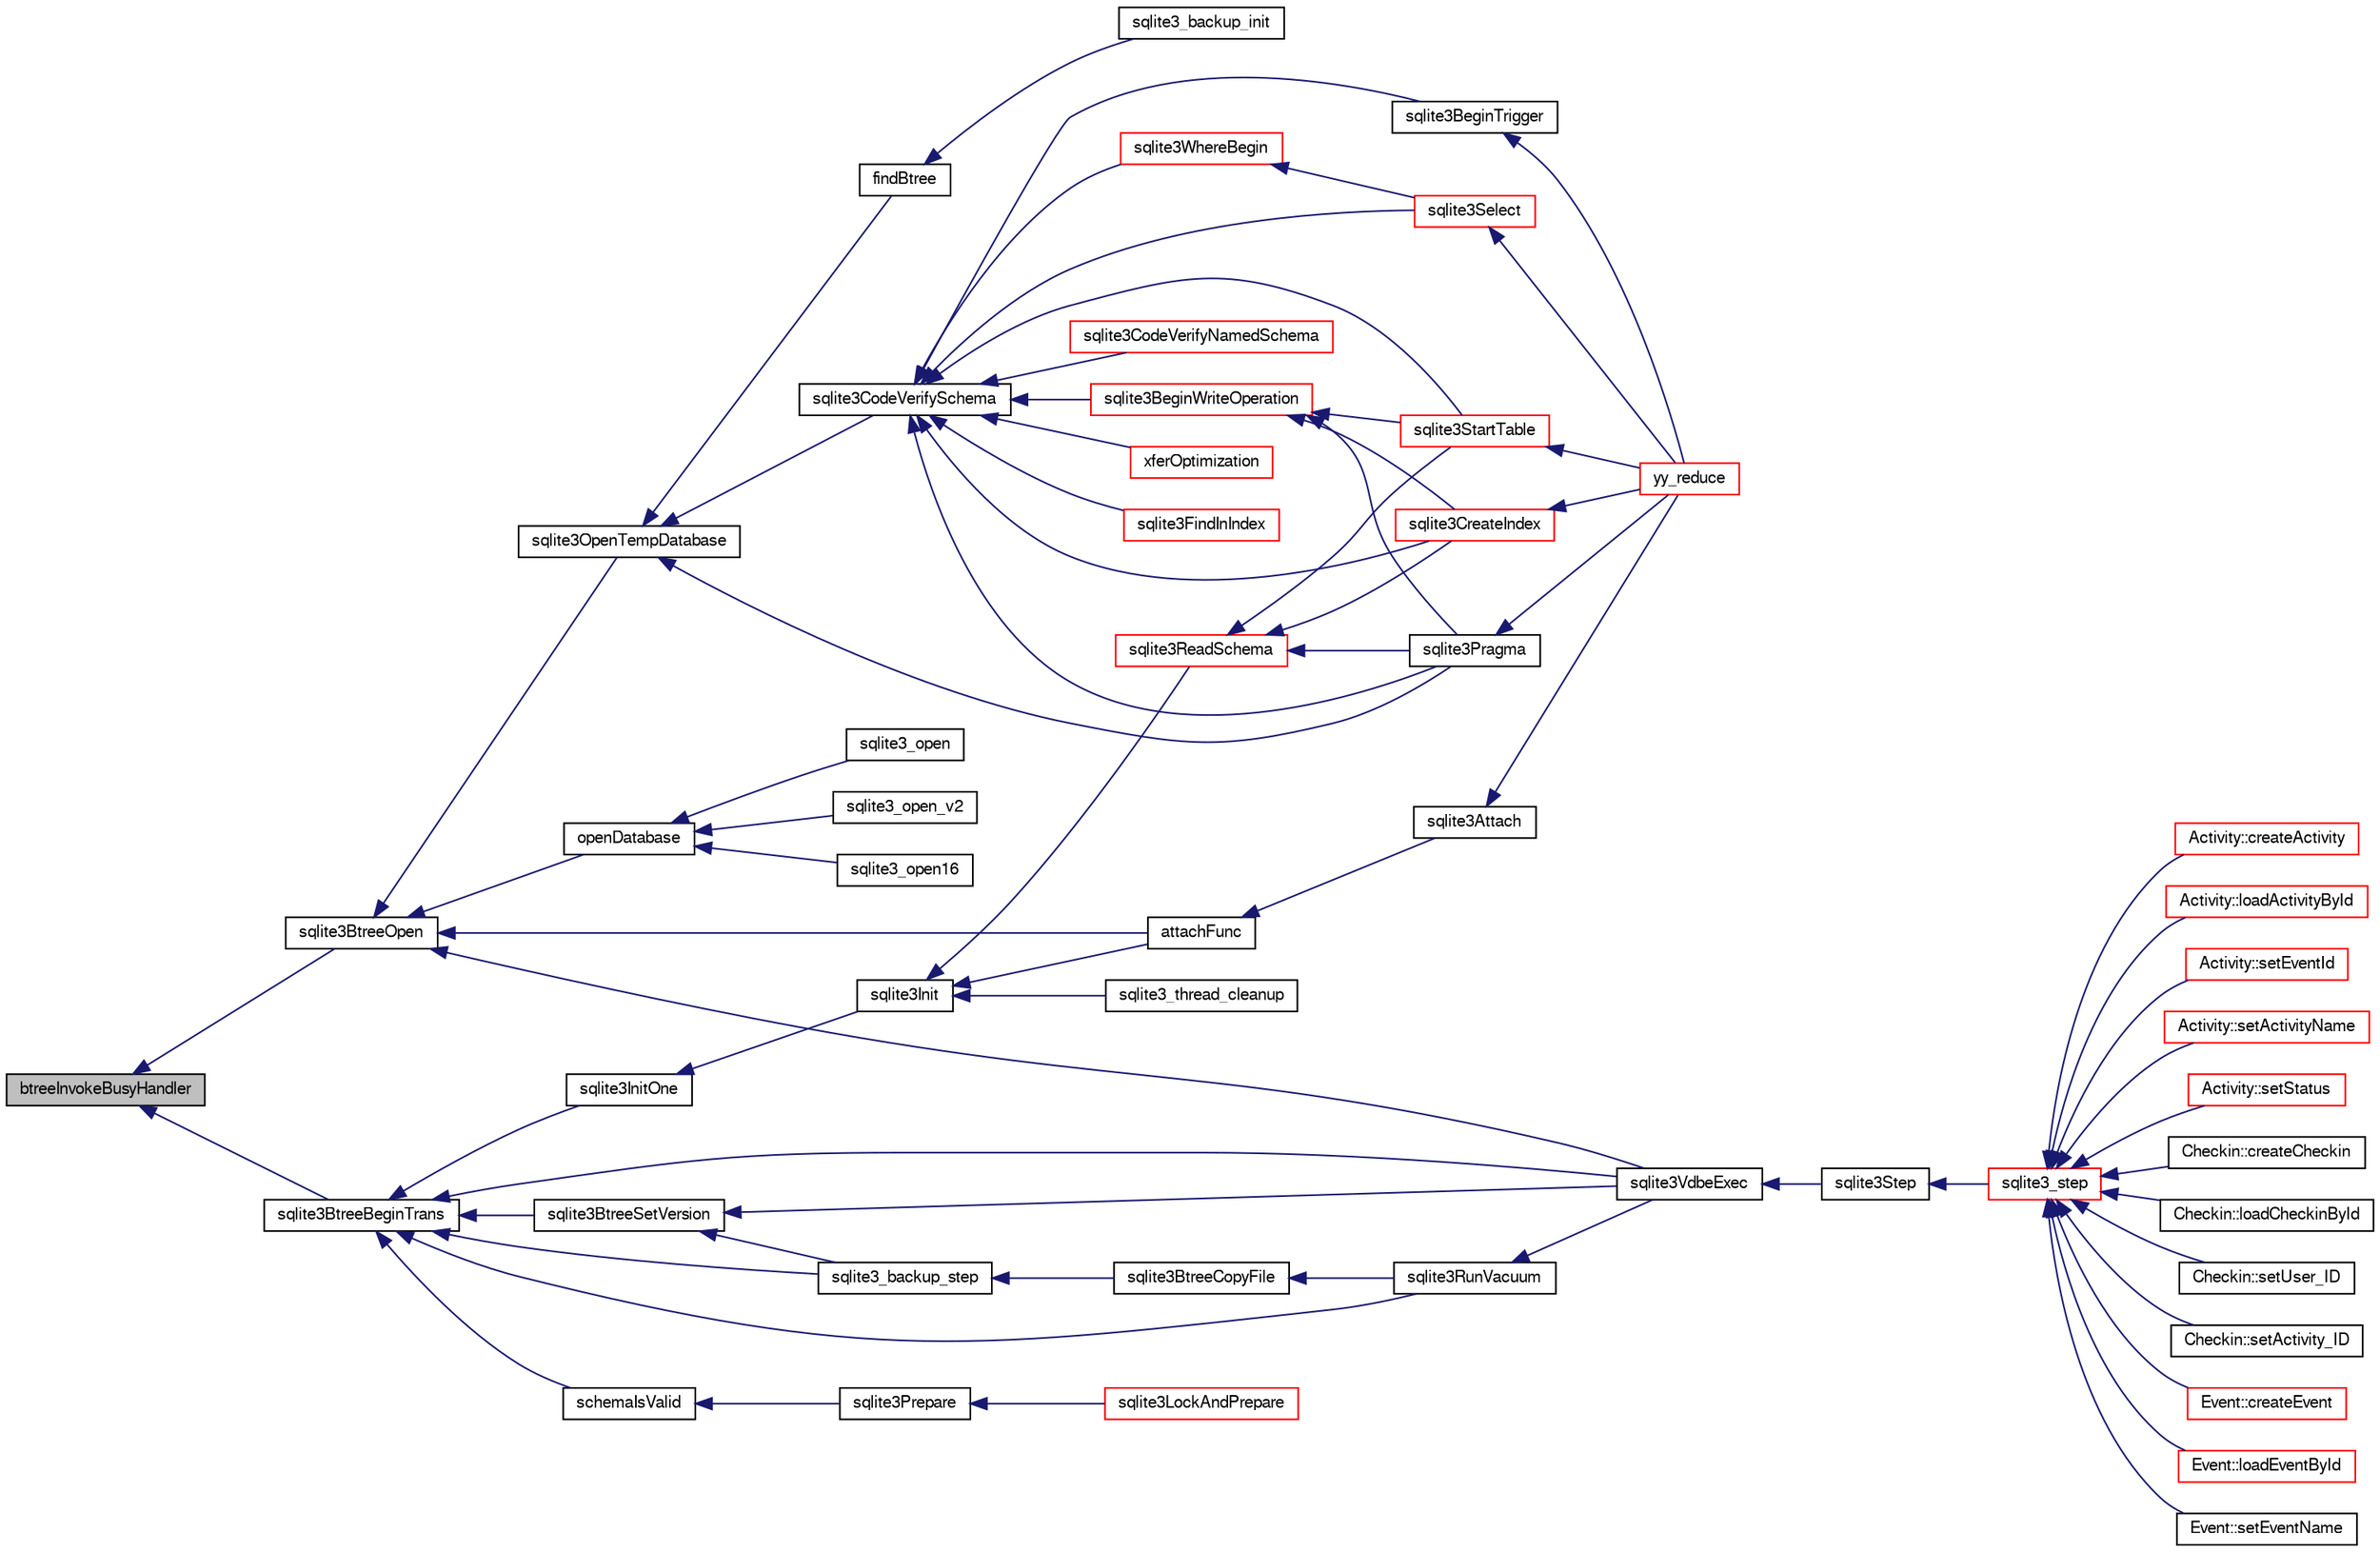digraph "btreeInvokeBusyHandler"
{
  edge [fontname="FreeSans",fontsize="10",labelfontname="FreeSans",labelfontsize="10"];
  node [fontname="FreeSans",fontsize="10",shape=record];
  rankdir="LR";
  Node27834 [label="btreeInvokeBusyHandler",height=0.2,width=0.4,color="black", fillcolor="grey75", style="filled", fontcolor="black"];
  Node27834 -> Node27835 [dir="back",color="midnightblue",fontsize="10",style="solid",fontname="FreeSans"];
  Node27835 [label="sqlite3BtreeOpen",height=0.2,width=0.4,color="black", fillcolor="white", style="filled",URL="$sqlite3_8c.html#a13dcb44dc34af6ce9d38de9c5aa975f9"];
  Node27835 -> Node27836 [dir="back",color="midnightblue",fontsize="10",style="solid",fontname="FreeSans"];
  Node27836 [label="sqlite3VdbeExec",height=0.2,width=0.4,color="black", fillcolor="white", style="filled",URL="$sqlite3_8c.html#a8ce40a614bdc56719c4d642b1e4dfb21"];
  Node27836 -> Node27837 [dir="back",color="midnightblue",fontsize="10",style="solid",fontname="FreeSans"];
  Node27837 [label="sqlite3Step",height=0.2,width=0.4,color="black", fillcolor="white", style="filled",URL="$sqlite3_8c.html#a3f2872e873e2758a4beedad1d5113554"];
  Node27837 -> Node27838 [dir="back",color="midnightblue",fontsize="10",style="solid",fontname="FreeSans"];
  Node27838 [label="sqlite3_step",height=0.2,width=0.4,color="red", fillcolor="white", style="filled",URL="$sqlite3_8h.html#ac1e491ce36b7471eb28387f7d3c74334"];
  Node27838 -> Node27839 [dir="back",color="midnightblue",fontsize="10",style="solid",fontname="FreeSans"];
  Node27839 [label="Activity::createActivity",height=0.2,width=0.4,color="red", fillcolor="white", style="filled",URL="$classActivity.html#a813cc5e52c14ab49b39014c134e3425b"];
  Node27838 -> Node27842 [dir="back",color="midnightblue",fontsize="10",style="solid",fontname="FreeSans"];
  Node27842 [label="Activity::loadActivityById",height=0.2,width=0.4,color="red", fillcolor="white", style="filled",URL="$classActivity.html#abe4ffb4f08a47212ebf9013259d9e7fd"];
  Node27838 -> Node27844 [dir="back",color="midnightblue",fontsize="10",style="solid",fontname="FreeSans"];
  Node27844 [label="Activity::setEventId",height=0.2,width=0.4,color="red", fillcolor="white", style="filled",URL="$classActivity.html#adb1d0fd0d08f473e068f0a4086bfa9ca"];
  Node27838 -> Node27845 [dir="back",color="midnightblue",fontsize="10",style="solid",fontname="FreeSans"];
  Node27845 [label="Activity::setActivityName",height=0.2,width=0.4,color="red", fillcolor="white", style="filled",URL="$classActivity.html#a62dc3737b33915a36086f9dd26d16a81"];
  Node27838 -> Node27846 [dir="back",color="midnightblue",fontsize="10",style="solid",fontname="FreeSans"];
  Node27846 [label="Activity::setStatus",height=0.2,width=0.4,color="red", fillcolor="white", style="filled",URL="$classActivity.html#af618135a7738f4d2a7ee147a8ef912ea"];
  Node27838 -> Node27847 [dir="back",color="midnightblue",fontsize="10",style="solid",fontname="FreeSans"];
  Node27847 [label="Checkin::createCheckin",height=0.2,width=0.4,color="black", fillcolor="white", style="filled",URL="$classCheckin.html#a4e40acdf7fff0e607f6de4f24f3a163c"];
  Node27838 -> Node27848 [dir="back",color="midnightblue",fontsize="10",style="solid",fontname="FreeSans"];
  Node27848 [label="Checkin::loadCheckinById",height=0.2,width=0.4,color="black", fillcolor="white", style="filled",URL="$classCheckin.html#a3461f70ea6c68475225f2a07f78a21e0"];
  Node27838 -> Node27849 [dir="back",color="midnightblue",fontsize="10",style="solid",fontname="FreeSans"];
  Node27849 [label="Checkin::setUser_ID",height=0.2,width=0.4,color="black", fillcolor="white", style="filled",URL="$classCheckin.html#a76ab640f4f912876dbebf183db5359c6"];
  Node27838 -> Node27850 [dir="back",color="midnightblue",fontsize="10",style="solid",fontname="FreeSans"];
  Node27850 [label="Checkin::setActivity_ID",height=0.2,width=0.4,color="black", fillcolor="white", style="filled",URL="$classCheckin.html#ab2ff3ec2604ec73a42af25874a00b232"];
  Node27838 -> Node27851 [dir="back",color="midnightblue",fontsize="10",style="solid",fontname="FreeSans"];
  Node27851 [label="Event::createEvent",height=0.2,width=0.4,color="red", fillcolor="white", style="filled",URL="$classEvent.html#a77adb9f4a46ffb32c2d931f0691f5903"];
  Node27838 -> Node27852 [dir="back",color="midnightblue",fontsize="10",style="solid",fontname="FreeSans"];
  Node27852 [label="Event::loadEventById",height=0.2,width=0.4,color="red", fillcolor="white", style="filled",URL="$classEvent.html#afa66cea33f722dbeecb69cc98fdea055"];
  Node27838 -> Node27853 [dir="back",color="midnightblue",fontsize="10",style="solid",fontname="FreeSans"];
  Node27853 [label="Event::setEventName",height=0.2,width=0.4,color="black", fillcolor="white", style="filled",URL="$classEvent.html#a10596b6ca077df05184e30d62b08729d"];
  Node27835 -> Node27864 [dir="back",color="midnightblue",fontsize="10",style="solid",fontname="FreeSans"];
  Node27864 [label="attachFunc",height=0.2,width=0.4,color="black", fillcolor="white", style="filled",URL="$sqlite3_8c.html#a69cb751a7da501b9a0aa37e0d7c3eaf7"];
  Node27864 -> Node27865 [dir="back",color="midnightblue",fontsize="10",style="solid",fontname="FreeSans"];
  Node27865 [label="sqlite3Attach",height=0.2,width=0.4,color="black", fillcolor="white", style="filled",URL="$sqlite3_8c.html#ae0907fe0b43cc1b4c7e6a16213e8546f"];
  Node27865 -> Node27866 [dir="back",color="midnightblue",fontsize="10",style="solid",fontname="FreeSans"];
  Node27866 [label="yy_reduce",height=0.2,width=0.4,color="red", fillcolor="white", style="filled",URL="$sqlite3_8c.html#a7c419a9b25711c666a9a2449ef377f14"];
  Node27835 -> Node28097 [dir="back",color="midnightblue",fontsize="10",style="solid",fontname="FreeSans"];
  Node28097 [label="sqlite3OpenTempDatabase",height=0.2,width=0.4,color="black", fillcolor="white", style="filled",URL="$sqlite3_8c.html#aaf3088380b731428b72d3b5777f93755"];
  Node28097 -> Node28041 [dir="back",color="midnightblue",fontsize="10",style="solid",fontname="FreeSans"];
  Node28041 [label="findBtree",height=0.2,width=0.4,color="black", fillcolor="white", style="filled",URL="$sqlite3_8c.html#ab4ee5743b77efd7f8832bf0b9315f973"];
  Node28041 -> Node28042 [dir="back",color="midnightblue",fontsize="10",style="solid",fontname="FreeSans"];
  Node28042 [label="sqlite3_backup_init",height=0.2,width=0.4,color="black", fillcolor="white", style="filled",URL="$sqlite3_8h.html#a9c9aa9e8edeb9910d93148a6621c1097"];
  Node28097 -> Node28098 [dir="back",color="midnightblue",fontsize="10",style="solid",fontname="FreeSans"];
  Node28098 [label="sqlite3CodeVerifySchema",height=0.2,width=0.4,color="black", fillcolor="white", style="filled",URL="$sqlite3_8c.html#ad9d8708d96f8416ec59ebf41c57000f9"];
  Node28098 -> Node27917 [dir="back",color="midnightblue",fontsize="10",style="solid",fontname="FreeSans"];
  Node27917 [label="sqlite3FindInIndex",height=0.2,width=0.4,color="red", fillcolor="white", style="filled",URL="$sqlite3_8c.html#af7d8c56ab0231f44bb5f87b3fafeffb2"];
  Node28098 -> Node27958 [dir="back",color="midnightblue",fontsize="10",style="solid",fontname="FreeSans"];
  Node27958 [label="sqlite3StartTable",height=0.2,width=0.4,color="red", fillcolor="white", style="filled",URL="$sqlite3_8c.html#af49b4395f39d9078a0dda2484c183012"];
  Node27958 -> Node27866 [dir="back",color="midnightblue",fontsize="10",style="solid",fontname="FreeSans"];
  Node28098 -> Node27875 [dir="back",color="midnightblue",fontsize="10",style="solid",fontname="FreeSans"];
  Node27875 [label="sqlite3CreateIndex",height=0.2,width=0.4,color="red", fillcolor="white", style="filled",URL="$sqlite3_8c.html#a8dbe5e590ab6c58a8c45f34f7c81e825"];
  Node27875 -> Node27866 [dir="back",color="midnightblue",fontsize="10",style="solid",fontname="FreeSans"];
  Node28098 -> Node28099 [dir="back",color="midnightblue",fontsize="10",style="solid",fontname="FreeSans"];
  Node28099 [label="sqlite3CodeVerifyNamedSchema",height=0.2,width=0.4,color="red", fillcolor="white", style="filled",URL="$sqlite3_8c.html#a30331e33b8e462cbe3aa83c8bddb8c0e"];
  Node28098 -> Node28100 [dir="back",color="midnightblue",fontsize="10",style="solid",fontname="FreeSans"];
  Node28100 [label="sqlite3BeginWriteOperation",height=0.2,width=0.4,color="red", fillcolor="white", style="filled",URL="$sqlite3_8c.html#a21b1b811bbe305f922244f8913c87f10"];
  Node28100 -> Node27958 [dir="back",color="midnightblue",fontsize="10",style="solid",fontname="FreeSans"];
  Node28100 -> Node27875 [dir="back",color="midnightblue",fontsize="10",style="solid",fontname="FreeSans"];
  Node28100 -> Node27914 [dir="back",color="midnightblue",fontsize="10",style="solid",fontname="FreeSans"];
  Node27914 [label="sqlite3Pragma",height=0.2,width=0.4,color="black", fillcolor="white", style="filled",URL="$sqlite3_8c.html#a111391370f58f8e6a6eca51fd34d62ed"];
  Node27914 -> Node27866 [dir="back",color="midnightblue",fontsize="10",style="solid",fontname="FreeSans"];
  Node28098 -> Node27895 [dir="back",color="midnightblue",fontsize="10",style="solid",fontname="FreeSans"];
  Node27895 [label="xferOptimization",height=0.2,width=0.4,color="red", fillcolor="white", style="filled",URL="$sqlite3_8c.html#ae85c90f7d064fe83f4ed930e708855d2"];
  Node28098 -> Node27914 [dir="back",color="midnightblue",fontsize="10",style="solid",fontname="FreeSans"];
  Node28098 -> Node27915 [dir="back",color="midnightblue",fontsize="10",style="solid",fontname="FreeSans"];
  Node27915 [label="sqlite3Select",height=0.2,width=0.4,color="red", fillcolor="white", style="filled",URL="$sqlite3_8c.html#a2465ee8c956209ba4b272477b7c21a45"];
  Node27915 -> Node27866 [dir="back",color="midnightblue",fontsize="10",style="solid",fontname="FreeSans"];
  Node28098 -> Node27894 [dir="back",color="midnightblue",fontsize="10",style="solid",fontname="FreeSans"];
  Node27894 [label="sqlite3BeginTrigger",height=0.2,width=0.4,color="black", fillcolor="white", style="filled",URL="$sqlite3_8c.html#ac20a731dbd52edec68a09962c7f39a4c"];
  Node27894 -> Node27866 [dir="back",color="midnightblue",fontsize="10",style="solid",fontname="FreeSans"];
  Node28098 -> Node27931 [dir="back",color="midnightblue",fontsize="10",style="solid",fontname="FreeSans"];
  Node27931 [label="sqlite3WhereBegin",height=0.2,width=0.4,color="red", fillcolor="white", style="filled",URL="$sqlite3_8c.html#acad049f5c9a96a8118cffd5e5ce89f7c"];
  Node27931 -> Node27915 [dir="back",color="midnightblue",fontsize="10",style="solid",fontname="FreeSans"];
  Node28097 -> Node27914 [dir="back",color="midnightblue",fontsize="10",style="solid",fontname="FreeSans"];
  Node27835 -> Node28071 [dir="back",color="midnightblue",fontsize="10",style="solid",fontname="FreeSans"];
  Node28071 [label="openDatabase",height=0.2,width=0.4,color="black", fillcolor="white", style="filled",URL="$sqlite3_8c.html#a6a9c3bc3a64234e863413f41db473758"];
  Node28071 -> Node28072 [dir="back",color="midnightblue",fontsize="10",style="solid",fontname="FreeSans"];
  Node28072 [label="sqlite3_open",height=0.2,width=0.4,color="black", fillcolor="white", style="filled",URL="$sqlite3_8h.html#a97ba966ed1acc38409786258268f5f71"];
  Node28071 -> Node28073 [dir="back",color="midnightblue",fontsize="10",style="solid",fontname="FreeSans"];
  Node28073 [label="sqlite3_open_v2",height=0.2,width=0.4,color="black", fillcolor="white", style="filled",URL="$sqlite3_8h.html#a140fe275b6975dc867cea50a65a217c4"];
  Node28071 -> Node28074 [dir="back",color="midnightblue",fontsize="10",style="solid",fontname="FreeSans"];
  Node28074 [label="sqlite3_open16",height=0.2,width=0.4,color="black", fillcolor="white", style="filled",URL="$sqlite3_8h.html#adbc401bb96713f32e553db32f6f3ca33"];
  Node27834 -> Node28102 [dir="back",color="midnightblue",fontsize="10",style="solid",fontname="FreeSans"];
  Node28102 [label="sqlite3BtreeBeginTrans",height=0.2,width=0.4,color="black", fillcolor="white", style="filled",URL="$sqlite3_8c.html#a52d6706df15c67c22aa7d0e290c16bf5"];
  Node28102 -> Node28103 [dir="back",color="midnightblue",fontsize="10",style="solid",fontname="FreeSans"];
  Node28103 [label="sqlite3BtreeSetVersion",height=0.2,width=0.4,color="black", fillcolor="white", style="filled",URL="$sqlite3_8c.html#a2db3061b5c557699a47415ca0342ba01"];
  Node28103 -> Node28049 [dir="back",color="midnightblue",fontsize="10",style="solid",fontname="FreeSans"];
  Node28049 [label="sqlite3_backup_step",height=0.2,width=0.4,color="black", fillcolor="white", style="filled",URL="$sqlite3_8h.html#a1699b75e98d082eebc465a9e64c35269"];
  Node28049 -> Node28050 [dir="back",color="midnightblue",fontsize="10",style="solid",fontname="FreeSans"];
  Node28050 [label="sqlite3BtreeCopyFile",height=0.2,width=0.4,color="black", fillcolor="white", style="filled",URL="$sqlite3_8c.html#a4d9e19a79f0d5c1dfcef0bd137ae83f9"];
  Node28050 -> Node28022 [dir="back",color="midnightblue",fontsize="10",style="solid",fontname="FreeSans"];
  Node28022 [label="sqlite3RunVacuum",height=0.2,width=0.4,color="black", fillcolor="white", style="filled",URL="$sqlite3_8c.html#a5e83ddc7b3e7e8e79ad5d1fc92de1d2f"];
  Node28022 -> Node27836 [dir="back",color="midnightblue",fontsize="10",style="solid",fontname="FreeSans"];
  Node28103 -> Node27836 [dir="back",color="midnightblue",fontsize="10",style="solid",fontname="FreeSans"];
  Node28102 -> Node28049 [dir="back",color="midnightblue",fontsize="10",style="solid",fontname="FreeSans"];
  Node28102 -> Node27836 [dir="back",color="midnightblue",fontsize="10",style="solid",fontname="FreeSans"];
  Node28102 -> Node27862 [dir="back",color="midnightblue",fontsize="10",style="solid",fontname="FreeSans"];
  Node27862 [label="sqlite3InitOne",height=0.2,width=0.4,color="black", fillcolor="white", style="filled",URL="$sqlite3_8c.html#ac4318b25df65269906b0379251fe9b85"];
  Node27862 -> Node27863 [dir="back",color="midnightblue",fontsize="10",style="solid",fontname="FreeSans"];
  Node27863 [label="sqlite3Init",height=0.2,width=0.4,color="black", fillcolor="white", style="filled",URL="$sqlite3_8c.html#aed74e3dc765631a833f522f425ff5a48"];
  Node27863 -> Node27864 [dir="back",color="midnightblue",fontsize="10",style="solid",fontname="FreeSans"];
  Node27863 -> Node27868 [dir="back",color="midnightblue",fontsize="10",style="solid",fontname="FreeSans"];
  Node27868 [label="sqlite3ReadSchema",height=0.2,width=0.4,color="red", fillcolor="white", style="filled",URL="$sqlite3_8c.html#ac41a97f30334f7d35b2b5713097eca90"];
  Node27868 -> Node27958 [dir="back",color="midnightblue",fontsize="10",style="solid",fontname="FreeSans"];
  Node27868 -> Node27875 [dir="back",color="midnightblue",fontsize="10",style="solid",fontname="FreeSans"];
  Node27868 -> Node27914 [dir="back",color="midnightblue",fontsize="10",style="solid",fontname="FreeSans"];
  Node27863 -> Node27962 [dir="back",color="midnightblue",fontsize="10",style="solid",fontname="FreeSans"];
  Node27962 [label="sqlite3_thread_cleanup",height=0.2,width=0.4,color="black", fillcolor="white", style="filled",URL="$sqlite3_8h.html#a34980c829db84f02e1a1599063469f06"];
  Node28102 -> Node28047 [dir="back",color="midnightblue",fontsize="10",style="solid",fontname="FreeSans"];
  Node28047 [label="schemaIsValid",height=0.2,width=0.4,color="black", fillcolor="white", style="filled",URL="$sqlite3_8c.html#a7c466fe28e7ca6f46b8bf72c46d9738d"];
  Node28047 -> Node28015 [dir="back",color="midnightblue",fontsize="10",style="solid",fontname="FreeSans"];
  Node28015 [label="sqlite3Prepare",height=0.2,width=0.4,color="black", fillcolor="white", style="filled",URL="$sqlite3_8c.html#acb25890858d0bf4b12eb7aae569f0c7b"];
  Node28015 -> Node28016 [dir="back",color="midnightblue",fontsize="10",style="solid",fontname="FreeSans"];
  Node28016 [label="sqlite3LockAndPrepare",height=0.2,width=0.4,color="red", fillcolor="white", style="filled",URL="$sqlite3_8c.html#a5db1ec5589aa2b02c6d979211a8789bd"];
  Node28102 -> Node28022 [dir="back",color="midnightblue",fontsize="10",style="solid",fontname="FreeSans"];
}

